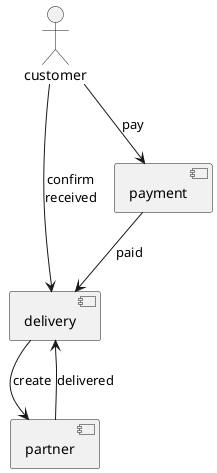 @startuml
actor customer
component payment
component delivery
component partner
customer -down-> payment: pay
payment --> delivery: paid
delivery -down-> partner: create
partner -up-> delivery: delivered
customer -down-> delivery: confirm\nreceived
@enduml